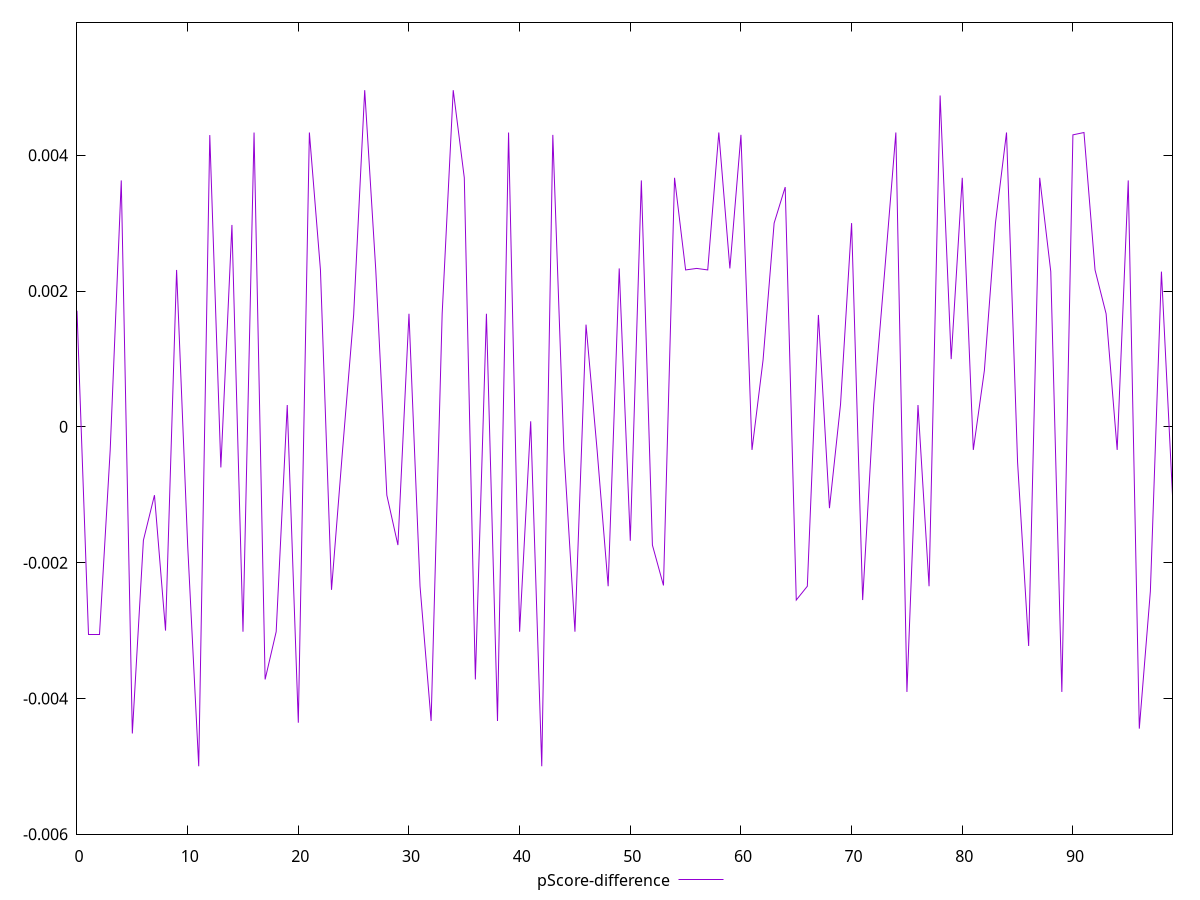 reset

$pScoreDifference <<EOF
0 0.0017105564211359892
1 -0.0030600400791938043
2 -0.0030600400791938043
3 -0.0003419537045273868
4 0.00362949011726843
5 -0.0045159560841776525
6 -0.0016706531203617425
7 -0.001006129691813351
8 -0.0030007271754342035
9 0.002311199842865319
10 -0.0017410209035986224
11 -0.0049983497687901
12 0.004297230133223806
13 -0.0005973639391720909
14 0.00297358155363292
15 -0.0030170787766539142
16 0.004335121296051847
17 -0.0037201419284671466
18 -0.0030170787766539142
19 0.00032187104877046124
20 -0.004357634284732126
21 0.004335121296051847
22 0.002311199842865319
23 -0.002400331771294062
24 -0.0003393656564334435
25 0.00164845163760452
26 0.004958489300694091
27 0.002311199842865319
28 -0.0010061296918139062
29 -0.0017410209035986224
30 0.001665831251575156
31 -0.0023472203152296034
32 -0.004332145708588531
33 0.001665831251575156
34 0.004958489300694091
35 0.0036682712151043795
36 -0.003720141928468479
37 0.001665831251575156
38 -0.004332145708588531
39 0.004335121296051847
40 -0.0030170787766539142
41 0.00008185267852756084
42 -0.0049983497687901
43 0.004300716165756668
44 -0.0003419537045273868
45 -0.0030170787766539142
46 0.0015059160964293605
47 -0.0003393656564334435
48 -0.0023472203152296034
49 0.002333622486659803
50 -0.001677646215423767
51 0.00362949011726843
52 -0.0017410209035975122
53 -0.002335520206462105
54 0.0036682712151056007
55 0.002311199842865319
56 0.002333622486659803
57 0.002311199842865319
58 0.004335121296051847
59 0.002333622486659803
60 0.004300716165756668
61 -0.0003393656564334435
62 0.0009853407663718006
63 0.0030011037083709224
64 0.003531553047330771
65 -0.0025506644289889913
66 -0.0023472203152296034
67 0.0016484516376056302
68 -0.0011977163605080277
69 0.0003293335015357446
70 0.0030011037083709224
71 -0.0025506644289889913
72 0.0003293335015357446
73 0.002311199842865319
74 0.004335121296051847
75 -0.0039043312198453473
76 0.00032187104877046124
77 -0.0023472203152296034
78 0.004880932490520573
79 0.0009977336954916094
80 0.0036682712151056007
81 -0.0003393656564334435
82 0.0008302993840320072
83 0.0030011037083709224
84 0.004335121296051847
85 -0.000521520228431549
86 -0.0032274096555245935
87 0.0036682712151056007
88 0.0022862533739163027
89 -0.0039043312198471236
90 0.004300716165756668
91 0.004335121296051847
92 0.002311199842865319
93 0.001665831251575156
94 -0.0003393656564334435
95 0.00362949011726843
96 -0.0044447016563466946
97 -0.0024229410753969782
98 0.002286253373917524
99 -0.0010083601138428655
EOF

set key outside below
set xrange [0:99]
set yrange [-0.0059983497687901:0.005958489300694091]
set trange [-0.0059983497687901:0.005958489300694091]
set terminal svg size 640, 500 enhanced background rgb 'white'
set output "reports/report_00031_2021-02-24T23-18-18.084Z/total-blocking-time/samples/astro/pScore-difference/values.svg"

plot $pScoreDifference title "pScore-difference" with line

reset
